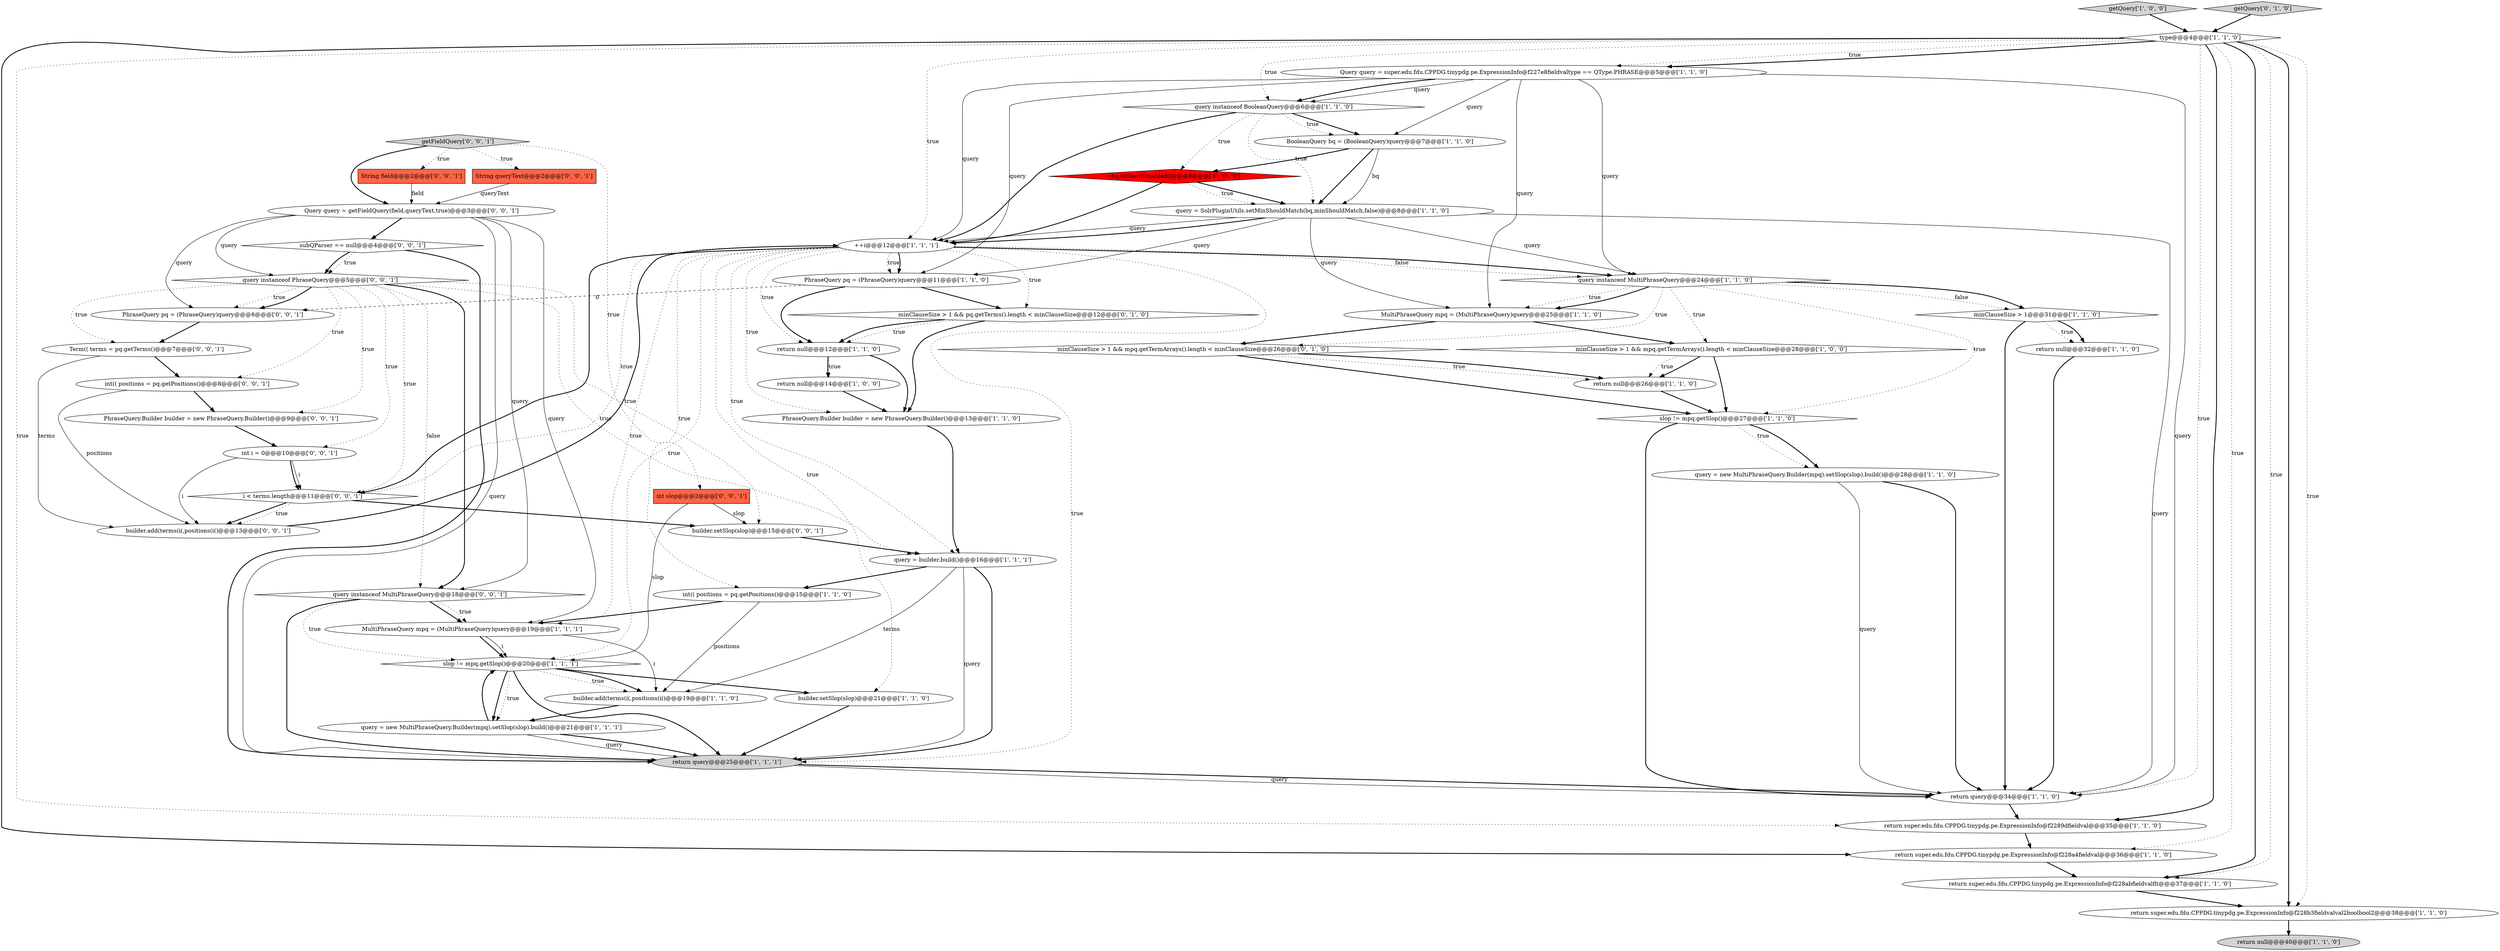 digraph {
22 [style = filled, label = "MultiPhraseQuery mpq = (MultiPhraseQuery)query@@@25@@@['1', '1', '0']", fillcolor = white, shape = ellipse image = "AAA0AAABBB1BBB"];
9 [style = filled, label = "return super.edu.fdu.CPPDG.tinypdg.pe.ExpressionInfo@f228abfieldvalflt@@@37@@@['1', '1', '0']", fillcolor = white, shape = ellipse image = "AAA0AAABBB1BBB"];
25 [style = filled, label = "return super.edu.fdu.CPPDG.tinypdg.pe.ExpressionInfo@f2289dfieldval@@@35@@@['1', '1', '0']", fillcolor = white, shape = ellipse image = "AAA0AAABBB1BBB"];
11 [style = filled, label = "++i@@@12@@@['1', '1', '1']", fillcolor = white, shape = ellipse image = "AAA0AAABBB1BBB"];
28 [style = filled, label = "PhraseQuery pq = (PhraseQuery)query@@@11@@@['1', '1', '0']", fillcolor = white, shape = ellipse image = "AAA0AAABBB1BBB"];
44 [style = filled, label = "builder.add(terms(i(,positions(i()@@@13@@@['0', '0', '1']", fillcolor = white, shape = ellipse image = "AAA0AAABBB3BBB"];
30 [style = filled, label = "slop != mpq.getSlop()@@@20@@@['1', '1', '1']", fillcolor = white, shape = diamond image = "AAA0AAABBB1BBB"];
15 [style = filled, label = "Query query = super.edu.fdu.CPPDG.tinypdg.pe.ExpressionInfo@f227e8fieldvaltype == QType.PHRASE@@@5@@@['1', '1', '0']", fillcolor = white, shape = ellipse image = "AAA0AAABBB1BBB"];
52 [style = filled, label = "PhraseQuery.Builder builder = new PhraseQuery.Builder()@@@9@@@['0', '0', '1']", fillcolor = white, shape = ellipse image = "AAA0AAABBB3BBB"];
26 [style = filled, label = "minClauseSize > 1@@@31@@@['1', '1', '0']", fillcolor = white, shape = diamond image = "AAA0AAABBB1BBB"];
34 [style = filled, label = "minClauseSize > 1 && mpq.getTermArrays().length < minClauseSize@@@26@@@['0', '1', '0']", fillcolor = white, shape = diamond image = "AAA0AAABBB2BBB"];
5 [style = filled, label = "MultiPhraseQuery mpq = (MultiPhraseQuery)query@@@19@@@['1', '1', '1']", fillcolor = white, shape = ellipse image = "AAA0AAABBB1BBB"];
45 [style = filled, label = "subQParser == null@@@4@@@['0', '0', '1']", fillcolor = white, shape = diamond image = "AAA0AAABBB3BBB"];
14 [style = filled, label = "return null@@@14@@@['1', '0', '0']", fillcolor = white, shape = ellipse image = "AAA0AAABBB1BBB"];
10 [style = filled, label = "slop != mpq.getSlop()@@@27@@@['1', '1', '0']", fillcolor = white, shape = diamond image = "AAA0AAABBB1BBB"];
51 [style = filled, label = "i < terms.length@@@11@@@['0', '0', '1']", fillcolor = white, shape = diamond image = "AAA0AAABBB3BBB"];
24 [style = filled, label = "return super.edu.fdu.CPPDG.tinypdg.pe.ExpressionInfo@f228a4fieldval@@@36@@@['1', '1', '0']", fillcolor = white, shape = ellipse image = "AAA0AAABBB1BBB"];
31 [style = filled, label = "query = new MultiPhraseQuery.Builder(mpq).setSlop(slop).build()@@@21@@@['1', '1', '1']", fillcolor = white, shape = ellipse image = "AAA0AAABBB1BBB"];
50 [style = filled, label = "query instanceof MultiPhraseQuery@@@18@@@['0', '0', '1']", fillcolor = white, shape = diamond image = "AAA0AAABBB3BBB"];
43 [style = filled, label = "getFieldQuery['0', '0', '1']", fillcolor = lightgray, shape = diamond image = "AAA0AAABBB3BBB"];
1 [style = filled, label = "!bq.isCoordDisabled()@@@8@@@['1', '0', '0']", fillcolor = red, shape = diamond image = "AAA1AAABBB1BBB"];
3 [style = filled, label = "query = builder.build()@@@16@@@['1', '1', '1']", fillcolor = white, shape = ellipse image = "AAA0AAABBB1BBB"];
6 [style = filled, label = "int(( positions = pq.getPositions()@@@15@@@['1', '1', '0']", fillcolor = white, shape = ellipse image = "AAA0AAABBB1BBB"];
19 [style = filled, label = "BooleanQuery bq = (BooleanQuery)query@@@7@@@['1', '1', '0']", fillcolor = white, shape = ellipse image = "AAA0AAABBB1BBB"];
48 [style = filled, label = "int(( positions = pq.getPositions()@@@8@@@['0', '0', '1']", fillcolor = white, shape = ellipse image = "AAA0AAABBB3BBB"];
47 [style = filled, label = "int slop@@@2@@@['0', '0', '1']", fillcolor = tomato, shape = box image = "AAA0AAABBB3BBB"];
42 [style = filled, label = "PhraseQuery pq = (PhraseQuery)query@@@6@@@['0', '0', '1']", fillcolor = white, shape = ellipse image = "AAA0AAABBB3BBB"];
17 [style = filled, label = "type@@@4@@@['1', '1', '0']", fillcolor = white, shape = diamond image = "AAA0AAABBB1BBB"];
35 [style = filled, label = "minClauseSize > 1 && pq.getTerms().length < minClauseSize@@@12@@@['0', '1', '0']", fillcolor = white, shape = diamond image = "AAA0AAABBB2BBB"];
39 [style = filled, label = "Term(( terms = pq.getTerms()@@@7@@@['0', '0', '1']", fillcolor = white, shape = ellipse image = "AAA0AAABBB3BBB"];
40 [style = filled, label = "query instanceof PhraseQuery@@@5@@@['0', '0', '1']", fillcolor = white, shape = diamond image = "AAA0AAABBB3BBB"];
46 [style = filled, label = "String field@@@2@@@['0', '0', '1']", fillcolor = tomato, shape = box image = "AAA0AAABBB3BBB"];
38 [style = filled, label = "int i = 0@@@10@@@['0', '0', '1']", fillcolor = white, shape = ellipse image = "AAA0AAABBB3BBB"];
12 [style = filled, label = "return query@@@34@@@['1', '1', '0']", fillcolor = white, shape = ellipse image = "AAA0AAABBB1BBB"];
2 [style = filled, label = "return null@@@32@@@['1', '1', '0']", fillcolor = white, shape = ellipse image = "AAA0AAABBB1BBB"];
20 [style = filled, label = "query instanceof MultiPhraseQuery@@@24@@@['1', '1', '0']", fillcolor = white, shape = diamond image = "AAA0AAABBB1BBB"];
33 [style = filled, label = "return null@@@12@@@['1', '1', '0']", fillcolor = white, shape = ellipse image = "AAA0AAABBB1BBB"];
7 [style = filled, label = "return super.edu.fdu.CPPDG.tinypdg.pe.ExpressionInfo@f228b3fieldvalval2boolbool2@@@38@@@['1', '1', '0']", fillcolor = white, shape = ellipse image = "AAA0AAABBB1BBB"];
4 [style = filled, label = "builder.add(terms(i(,positions(i()@@@19@@@['1', '1', '0']", fillcolor = white, shape = ellipse image = "AAA0AAABBB1BBB"];
27 [style = filled, label = "return null@@@40@@@['1', '1', '0']", fillcolor = lightgray, shape = ellipse image = "AAA0AAABBB1BBB"];
21 [style = filled, label = "query instanceof BooleanQuery@@@6@@@['1', '1', '0']", fillcolor = white, shape = diamond image = "AAA0AAABBB1BBB"];
8 [style = filled, label = "PhraseQuery.Builder builder = new PhraseQuery.Builder()@@@13@@@['1', '1', '0']", fillcolor = white, shape = ellipse image = "AAA0AAABBB1BBB"];
18 [style = filled, label = "query = new MultiPhraseQuery.Builder(mpq).setSlop(slop).build()@@@28@@@['1', '1', '0']", fillcolor = white, shape = ellipse image = "AAA0AAABBB1BBB"];
37 [style = filled, label = "String queryText@@@2@@@['0', '0', '1']", fillcolor = tomato, shape = box image = "AAA0AAABBB3BBB"];
0 [style = filled, label = "getQuery['1', '0', '0']", fillcolor = lightgray, shape = diamond image = "AAA0AAABBB1BBB"];
49 [style = filled, label = "builder.setSlop(slop)@@@15@@@['0', '0', '1']", fillcolor = white, shape = ellipse image = "AAA0AAABBB3BBB"];
29 [style = filled, label = "return null@@@26@@@['1', '1', '0']", fillcolor = white, shape = ellipse image = "AAA0AAABBB1BBB"];
32 [style = filled, label = "return query@@@25@@@['1', '1', '1']", fillcolor = lightgray, shape = ellipse image = "AAA0AAABBB1BBB"];
13 [style = filled, label = "builder.setSlop(slop)@@@21@@@['1', '1', '0']", fillcolor = white, shape = ellipse image = "AAA0AAABBB1BBB"];
36 [style = filled, label = "getQuery['0', '1', '0']", fillcolor = lightgray, shape = diamond image = "AAA0AAABBB2BBB"];
16 [style = filled, label = "minClauseSize > 1 && mpq.getTermArrays().length < minClauseSize@@@28@@@['1', '0', '0']", fillcolor = white, shape = diamond image = "AAA0AAABBB1BBB"];
23 [style = filled, label = "query = SolrPluginUtils.setMinShouldMatch(bq,minShouldMatch,false)@@@8@@@['1', '1', '0']", fillcolor = white, shape = ellipse image = "AAA0AAABBB1BBB"];
41 [style = filled, label = "Query query = getFieldQuery(field,queryText,true)@@@3@@@['0', '0', '1']", fillcolor = white, shape = ellipse image = "AAA0AAABBB3BBB"];
50->32 [style = bold, label=""];
17->25 [style = bold, label=""];
41->50 [style = solid, label="query"];
40->39 [style = dotted, label="true"];
15->22 [style = solid, label="query"];
50->30 [style = dotted, label="true"];
30->13 [style = bold, label=""];
40->51 [style = dotted, label="true"];
15->21 [style = bold, label=""];
32->12 [style = bold, label=""];
20->26 [style = bold, label=""];
38->51 [style = bold, label=""];
19->23 [style = solid, label="bq"];
17->9 [style = bold, label=""];
34->29 [style = dotted, label="true"];
33->14 [style = dotted, label="true"];
9->7 [style = bold, label=""];
1->23 [style = bold, label=""];
45->40 [style = dotted, label="true"];
11->20 [style = dotted, label="false"];
19->1 [style = bold, label=""];
26->12 [style = bold, label=""];
48->52 [style = bold, label=""];
17->15 [style = dotted, label="true"];
39->44 [style = solid, label="terms"];
50->5 [style = bold, label=""];
10->12 [style = bold, label=""];
21->23 [style = dotted, label="true"];
46->41 [style = solid, label="field"];
31->30 [style = bold, label=""];
35->8 [style = bold, label=""];
11->28 [style = dotted, label="true"];
43->46 [style = dotted, label="true"];
1->23 [style = dotted, label="true"];
11->8 [style = dotted, label="true"];
41->45 [style = bold, label=""];
5->30 [style = bold, label=""];
36->17 [style = bold, label=""];
38->51 [style = solid, label="i"];
41->40 [style = solid, label="query"];
20->34 [style = dotted, label="true"];
18->12 [style = solid, label="query"];
40->49 [style = dotted, label="true"];
10->18 [style = dotted, label="true"];
11->33 [style = dotted, label="true"];
11->28 [style = bold, label=""];
23->28 [style = solid, label="query"];
40->50 [style = bold, label=""];
11->51 [style = bold, label=""];
13->32 [style = bold, label=""];
21->19 [style = bold, label=""];
26->2 [style = dotted, label="true"];
0->17 [style = bold, label=""];
23->11 [style = solid, label="query"];
16->29 [style = bold, label=""];
51->44 [style = bold, label=""];
18->12 [style = bold, label=""];
37->41 [style = solid, label="queryText"];
40->48 [style = dotted, label="true"];
11->5 [style = dotted, label="true"];
11->35 [style = dotted, label="true"];
28->42 [style = dashed, label="0"];
11->13 [style = dotted, label="true"];
35->33 [style = dotted, label="true"];
40->52 [style = dotted, label="true"];
1->11 [style = bold, label=""];
15->12 [style = solid, label="query"];
25->24 [style = bold, label=""];
28->35 [style = bold, label=""];
21->11 [style = bold, label=""];
40->3 [style = dotted, label="true"];
20->10 [style = dotted, label="true"];
47->30 [style = solid, label="slop"];
17->15 [style = bold, label=""];
31->32 [style = solid, label="query"];
49->3 [style = bold, label=""];
41->32 [style = solid, label="query"];
14->8 [style = bold, label=""];
20->22 [style = dotted, label="true"];
43->47 [style = dotted, label="true"];
17->21 [style = dotted, label="true"];
6->4 [style = solid, label="positions"];
33->8 [style = bold, label=""];
48->44 [style = solid, label="positions"];
40->50 [style = dotted, label="false"];
40->42 [style = dotted, label="true"];
32->12 [style = solid, label="query"];
10->18 [style = bold, label=""];
34->29 [style = bold, label=""];
11->30 [style = dotted, label="true"];
22->16 [style = bold, label=""];
31->32 [style = bold, label=""];
8->3 [style = bold, label=""];
42->39 [style = bold, label=""];
45->32 [style = bold, label=""];
5->30 [style = solid, label="i"];
30->4 [style = dotted, label="true"];
40->38 [style = dotted, label="true"];
3->6 [style = bold, label=""];
30->32 [style = bold, label=""];
15->28 [style = solid, label="query"];
41->5 [style = solid, label="query"];
38->44 [style = solid, label="i"];
4->31 [style = bold, label=""];
6->5 [style = bold, label=""];
17->25 [style = dotted, label="true"];
17->12 [style = dotted, label="true"];
30->31 [style = bold, label=""];
11->6 [style = dotted, label="true"];
29->10 [style = bold, label=""];
43->41 [style = bold, label=""];
3->32 [style = solid, label="query"];
23->22 [style = solid, label="query"];
50->5 [style = dotted, label="true"];
23->11 [style = bold, label=""];
11->3 [style = dotted, label="true"];
16->29 [style = dotted, label="true"];
20->26 [style = dotted, label="false"];
30->31 [style = dotted, label="true"];
17->24 [style = dotted, label="true"];
24->9 [style = bold, label=""];
45->40 [style = bold, label=""];
23->20 [style = solid, label="query"];
17->11 [style = dotted, label="true"];
11->32 [style = dotted, label="true"];
11->20 [style = bold, label=""];
33->14 [style = bold, label=""];
39->48 [style = bold, label=""];
21->1 [style = dotted, label="true"];
16->10 [style = bold, label=""];
5->4 [style = solid, label="i"];
41->42 [style = solid, label="query"];
35->33 [style = bold, label=""];
15->11 [style = solid, label="query"];
52->38 [style = bold, label=""];
51->49 [style = bold, label=""];
23->12 [style = solid, label="query"];
34->10 [style = bold, label=""];
15->20 [style = solid, label="query"];
2->12 [style = bold, label=""];
20->22 [style = bold, label=""];
17->7 [style = bold, label=""];
26->2 [style = bold, label=""];
17->24 [style = bold, label=""];
43->37 [style = dotted, label="true"];
28->33 [style = bold, label=""];
30->4 [style = bold, label=""];
12->25 [style = bold, label=""];
19->23 [style = bold, label=""];
21->19 [style = dotted, label="true"];
17->9 [style = dotted, label="true"];
22->34 [style = bold, label=""];
7->27 [style = bold, label=""];
47->49 [style = solid, label="slop"];
44->11 [style = bold, label=""];
15->19 [style = solid, label="query"];
17->7 [style = dotted, label="true"];
15->21 [style = solid, label="query"];
3->4 [style = solid, label="terms"];
51->44 [style = dotted, label="true"];
3->32 [style = bold, label=""];
51->11 [style = dotted, label="true"];
40->42 [style = bold, label=""];
20->16 [style = dotted, label="true"];
}
